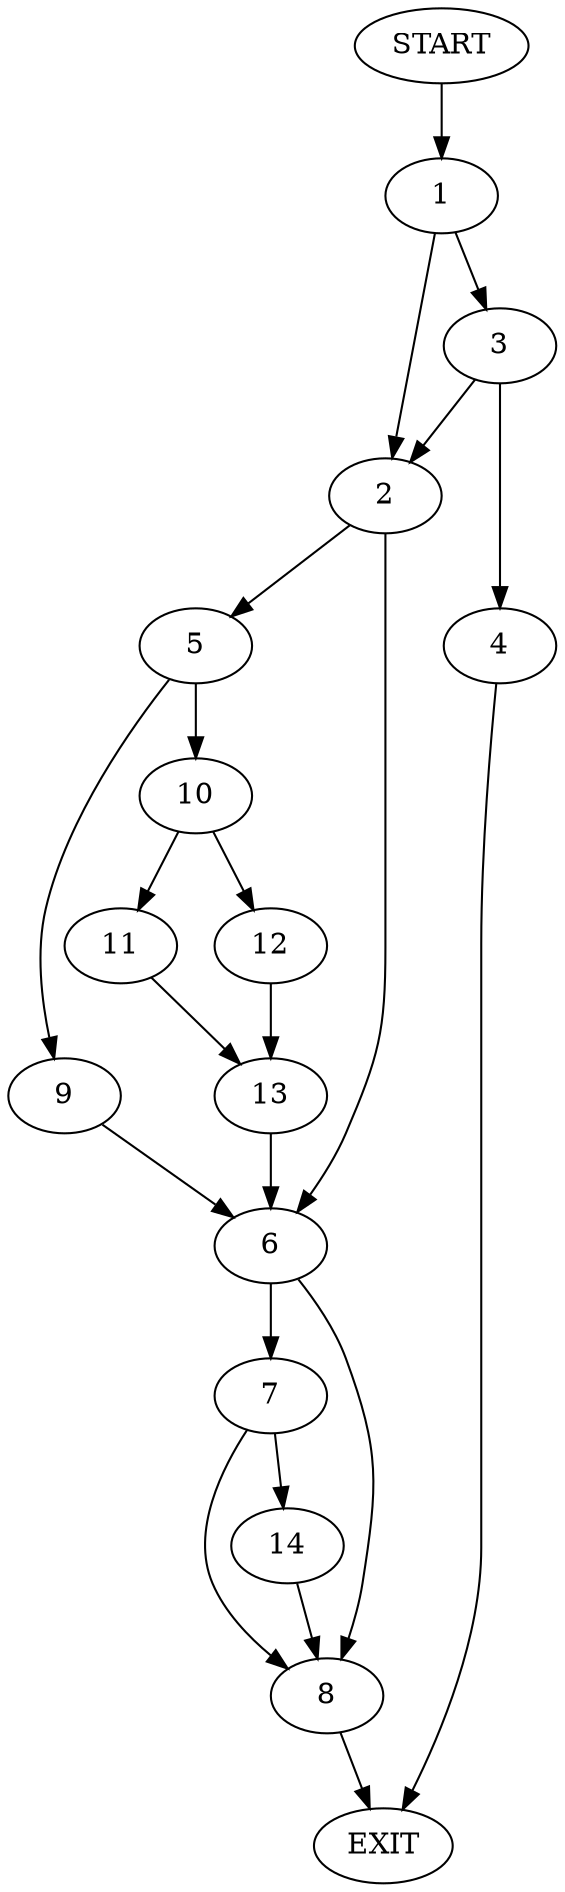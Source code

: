 digraph {
0 [label="START"]
15 [label="EXIT"]
0 -> 1
1 -> 2
1 -> 3
3 -> 2
3 -> 4
2 -> 5
2 -> 6
4 -> 15
6 -> 7
6 -> 8
5 -> 9
5 -> 10
9 -> 6
10 -> 11
10 -> 12
12 -> 13
11 -> 13
13 -> 6
7 -> 14
7 -> 8
8 -> 15
14 -> 8
}
